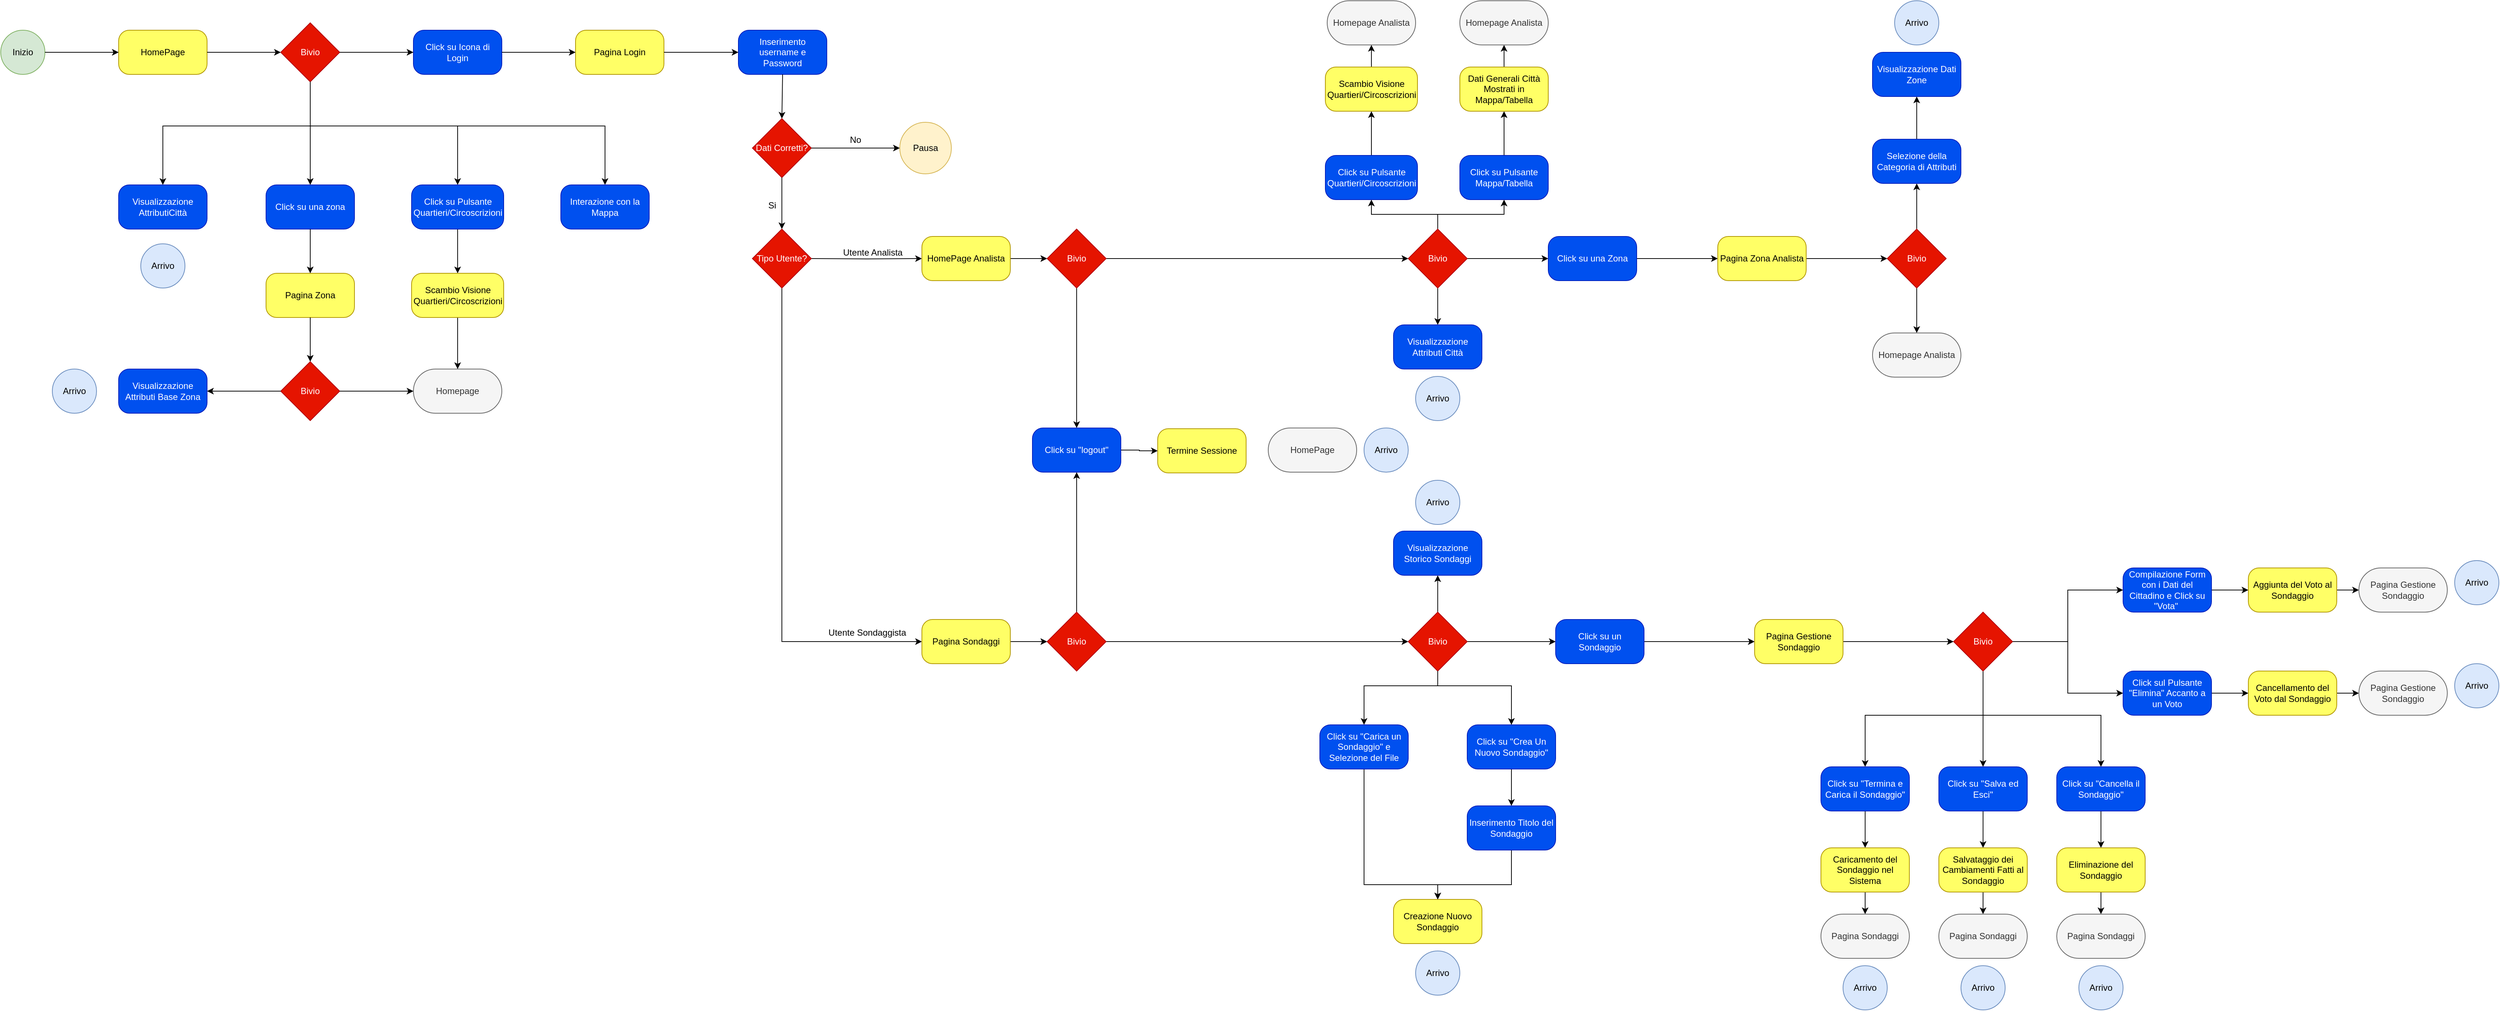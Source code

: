 <mxfile version="25.0.1">
  <diagram name="Page-1" id="8S5OmzJQTB3zToU2YbIl">
    <mxGraphModel dx="1603" dy="869" grid="1" gridSize="10" guides="1" tooltips="1" connect="1" arrows="1" fold="1" page="1" pageScale="1" pageWidth="1654" pageHeight="2336" background="#FFFFFF" math="0" shadow="0">
      <root>
        <mxCell id="0" />
        <mxCell id="1" parent="0" />
        <mxCell id="iF8y94i93I-yq3oXa8st-1" value="HomePage" style="rounded=1;whiteSpace=wrap;html=1;arcSize=24;fillColor=#FFFF66;strokeColor=#B09500;fontColor=#000000;" vertex="1" parent="1">
          <mxGeometry x="210" y="370" width="120" height="60" as="geometry" />
        </mxCell>
        <mxCell id="iF8y94i93I-yq3oXa8st-2" value="Inizio" style="ellipse;whiteSpace=wrap;html=1;aspect=fixed;fillColor=#d5e8d4;strokeColor=#82b366;" vertex="1" parent="1">
          <mxGeometry x="50" y="370" width="60" height="60" as="geometry" />
        </mxCell>
        <mxCell id="iF8y94i93I-yq3oXa8st-139" style="edgeStyle=orthogonalEdgeStyle;rounded=0;orthogonalLoop=1;jettySize=auto;html=1;" edge="1" parent="1" source="iF8y94i93I-yq3oXa8st-3" target="iF8y94i93I-yq3oXa8st-5">
          <mxGeometry relative="1" as="geometry">
            <Array as="points">
              <mxPoint x="470" y="500" />
              <mxPoint x="670" y="500" />
            </Array>
          </mxGeometry>
        </mxCell>
        <mxCell id="iF8y94i93I-yq3oXa8st-140" style="edgeStyle=orthogonalEdgeStyle;rounded=0;orthogonalLoop=1;jettySize=auto;html=1;" edge="1" parent="1" source="iF8y94i93I-yq3oXa8st-3" target="iF8y94i93I-yq3oXa8st-138">
          <mxGeometry relative="1" as="geometry">
            <Array as="points">
              <mxPoint x="470" y="500" />
              <mxPoint x="870" y="500" />
            </Array>
          </mxGeometry>
        </mxCell>
        <mxCell id="iF8y94i93I-yq3oXa8st-3" value="Bivio" style="rhombus;whiteSpace=wrap;html=1;fillColor=#e51400;strokeColor=#B20000;fontColor=#ffffff;" vertex="1" parent="1">
          <mxGeometry x="430" y="360" width="80" height="80" as="geometry" />
        </mxCell>
        <mxCell id="iF8y94i93I-yq3oXa8st-4" value="Click su Icona di Login" style="rounded=1;whiteSpace=wrap;html=1;arcSize=24;fillColor=#0050ef;strokeColor=#001DBC;fontColor=#ffffff;" vertex="1" parent="1">
          <mxGeometry x="610" y="370" width="120" height="60" as="geometry" />
        </mxCell>
        <mxCell id="iF8y94i93I-yq3oXa8st-142" style="edgeStyle=orthogonalEdgeStyle;rounded=0;orthogonalLoop=1;jettySize=auto;html=1;" edge="1" parent="1" source="iF8y94i93I-yq3oXa8st-5" target="iF8y94i93I-yq3oXa8st-141">
          <mxGeometry relative="1" as="geometry" />
        </mxCell>
        <mxCell id="iF8y94i93I-yq3oXa8st-5" value="Click su Pulsante Quartieri/Circoscrizioni" style="rounded=1;whiteSpace=wrap;html=1;arcSize=24;fillColor=#0050ef;strokeColor=#001DBC;fontColor=#ffffff;" vertex="1" parent="1">
          <mxGeometry x="607.5" y="580" width="125" height="60" as="geometry" />
        </mxCell>
        <mxCell id="iF8y94i93I-yq3oXa8st-6" value="Click su una zona" style="rounded=1;whiteSpace=wrap;html=1;arcSize=24;fillColor=#0050ef;strokeColor=#001DBC;fontColor=#ffffff;" vertex="1" parent="1">
          <mxGeometry x="410" y="580" width="120" height="60" as="geometry" />
        </mxCell>
        <mxCell id="iF8y94i93I-yq3oXa8st-7" value="Visualizzazione AttributiCittà" style="rounded=1;whiteSpace=wrap;html=1;arcSize=24;fillColor=#0050ef;strokeColor=#001DBC;fontColor=#ffffff;" vertex="1" parent="1">
          <mxGeometry x="210" y="580" width="120" height="60" as="geometry" />
        </mxCell>
        <mxCell id="iF8y94i93I-yq3oXa8st-8" value="Arrivo" style="ellipse;whiteSpace=wrap;html=1;aspect=fixed;fillColor=#dae8fc;strokeColor=#6c8ebf;" vertex="1" parent="1">
          <mxGeometry x="240" y="660" width="60" height="60" as="geometry" />
        </mxCell>
        <mxCell id="iF8y94i93I-yq3oXa8st-9" value="Pagina Zona" style="rounded=1;whiteSpace=wrap;html=1;arcSize=24;fillColor=#FFFF66;strokeColor=#B09500;fontColor=#000000;" vertex="1" parent="1">
          <mxGeometry x="410" y="700" width="120" height="60" as="geometry" />
        </mxCell>
        <mxCell id="iF8y94i93I-yq3oXa8st-10" value="Bivio" style="rhombus;whiteSpace=wrap;html=1;fillColor=#e51400;strokeColor=#B20000;fontColor=#ffffff;" vertex="1" parent="1">
          <mxGeometry x="430" y="820" width="80" height="80" as="geometry" />
        </mxCell>
        <mxCell id="iF8y94i93I-yq3oXa8st-11" value="Visualizzazione Attributi Base Zona" style="rounded=1;whiteSpace=wrap;html=1;arcSize=24;fillColor=#0050ef;strokeColor=#001DBC;fontColor=#ffffff;" vertex="1" parent="1">
          <mxGeometry x="210" y="830" width="120" height="60" as="geometry" />
        </mxCell>
        <mxCell id="iF8y94i93I-yq3oXa8st-12" value="Homepage" style="rounded=1;whiteSpace=wrap;html=1;arcSize=50;fillColor=#f5f5f5;fontColor=#333333;strokeColor=#666666;" vertex="1" parent="1">
          <mxGeometry x="610" y="830" width="120" height="60" as="geometry" />
        </mxCell>
        <mxCell id="iF8y94i93I-yq3oXa8st-13" value="Pagina Login" style="rounded=1;whiteSpace=wrap;html=1;arcSize=24;fillColor=#FFFF66;strokeColor=#B09500;fontColor=#000000;" vertex="1" parent="1">
          <mxGeometry x="830" y="370" width="120" height="60" as="geometry" />
        </mxCell>
        <mxCell id="iF8y94i93I-yq3oXa8st-14" value="Inserimento username e Password" style="rounded=1;whiteSpace=wrap;html=1;arcSize=24;fillColor=#0050ef;strokeColor=#001DBC;fontColor=#ffffff;" vertex="1" parent="1">
          <mxGeometry x="1051" y="370" width="120" height="60" as="geometry" />
        </mxCell>
        <mxCell id="iF8y94i93I-yq3oXa8st-15" value="Dati Corretti?" style="rhombus;whiteSpace=wrap;html=1;fillColor=#e51400;strokeColor=#B20000;fontColor=#ffffff;" vertex="1" parent="1">
          <mxGeometry x="1070" y="490" width="80" height="80" as="geometry" />
        </mxCell>
        <mxCell id="iF8y94i93I-yq3oXa8st-16" value="No" style="text;html=1;align=center;verticalAlign=middle;whiteSpace=wrap;rounded=0;" vertex="1" parent="1">
          <mxGeometry x="1180" y="504" width="60" height="30" as="geometry" />
        </mxCell>
        <mxCell id="iF8y94i93I-yq3oXa8st-17" value="Pausa" style="ellipse;whiteSpace=wrap;html=1;aspect=fixed;fillColor=#fff2cc;strokeColor=#d6b656;" vertex="1" parent="1">
          <mxGeometry x="1270" y="495" width="70" height="70" as="geometry" />
        </mxCell>
        <mxCell id="iF8y94i93I-yq3oXa8st-18" style="edgeStyle=orthogonalEdgeStyle;rounded=0;orthogonalLoop=1;jettySize=auto;html=1;entryX=0;entryY=0.5;entryDx=0;entryDy=0;" edge="1" parent="1" target="iF8y94i93I-yq3oXa8st-40">
          <mxGeometry relative="1" as="geometry">
            <mxPoint x="1150" y="680.0" as="sourcePoint" />
            <mxPoint x="1400" y="680.0" as="targetPoint" />
          </mxGeometry>
        </mxCell>
        <mxCell id="iF8y94i93I-yq3oXa8st-125" style="edgeStyle=orthogonalEdgeStyle;rounded=0;orthogonalLoop=1;jettySize=auto;html=1;entryX=0;entryY=0.5;entryDx=0;entryDy=0;" edge="1" parent="1" source="iF8y94i93I-yq3oXa8st-20" target="iF8y94i93I-yq3oXa8st-42">
          <mxGeometry relative="1" as="geometry">
            <Array as="points">
              <mxPoint x="1110" y="1200" />
            </Array>
          </mxGeometry>
        </mxCell>
        <mxCell id="iF8y94i93I-yq3oXa8st-20" value="Tipo Utente?" style="rhombus;whiteSpace=wrap;html=1;fillColor=#e51400;strokeColor=#B20000;fontColor=#ffffff;" vertex="1" parent="1">
          <mxGeometry x="1070" y="640" width="80" height="80" as="geometry" />
        </mxCell>
        <mxCell id="iF8y94i93I-yq3oXa8st-21" value="Si" style="text;html=1;align=center;verticalAlign=middle;whiteSpace=wrap;rounded=0;" vertex="1" parent="1">
          <mxGeometry x="1067" y="593" width="60" height="30" as="geometry" />
        </mxCell>
        <mxCell id="iF8y94i93I-yq3oXa8st-22" value="Utente Analista" style="text;html=1;align=center;verticalAlign=middle;whiteSpace=wrap;rounded=0;" vertex="1" parent="1">
          <mxGeometry x="1188" y="657" width="91" height="30" as="geometry" />
        </mxCell>
        <mxCell id="iF8y94i93I-yq3oXa8st-23" value="Utente Sondaggista" style="text;html=1;align=center;verticalAlign=middle;whiteSpace=wrap;rounded=0;" vertex="1" parent="1">
          <mxGeometry x="1160" y="1173" width="132" height="30" as="geometry" />
        </mxCell>
        <mxCell id="iF8y94i93I-yq3oXa8st-24" value="" style="endArrow=classic;html=1;rounded=0;exitX=1;exitY=0.5;exitDx=0;exitDy=0;entryX=0;entryY=0.5;entryDx=0;entryDy=0;" edge="1" parent="1" source="iF8y94i93I-yq3oXa8st-2" target="iF8y94i93I-yq3oXa8st-1">
          <mxGeometry width="50" height="50" relative="1" as="geometry">
            <mxPoint x="670" y="640" as="sourcePoint" />
            <mxPoint x="720" y="590" as="targetPoint" />
            <Array as="points" />
          </mxGeometry>
        </mxCell>
        <mxCell id="iF8y94i93I-yq3oXa8st-25" value="" style="endArrow=classic;html=1;rounded=0;exitX=1;exitY=0.5;exitDx=0;exitDy=0;entryX=0;entryY=0.5;entryDx=0;entryDy=0;" edge="1" parent="1" source="iF8y94i93I-yq3oXa8st-1" target="iF8y94i93I-yq3oXa8st-3">
          <mxGeometry width="50" height="50" relative="1" as="geometry">
            <mxPoint x="360" y="390" as="sourcePoint" />
            <mxPoint x="720" y="590" as="targetPoint" />
          </mxGeometry>
        </mxCell>
        <mxCell id="iF8y94i93I-yq3oXa8st-26" value="" style="endArrow=classic;html=1;rounded=0;exitX=0.5;exitY=1;exitDx=0;exitDy=0;entryX=0.5;entryY=0;entryDx=0;entryDy=0;" edge="1" parent="1" source="iF8y94i93I-yq3oXa8st-3" target="iF8y94i93I-yq3oXa8st-7">
          <mxGeometry width="50" height="50" relative="1" as="geometry">
            <mxPoint x="670" y="640" as="sourcePoint" />
            <mxPoint x="720" y="590" as="targetPoint" />
            <Array as="points">
              <mxPoint x="470" y="500" />
              <mxPoint x="270" y="500" />
            </Array>
          </mxGeometry>
        </mxCell>
        <mxCell id="iF8y94i93I-yq3oXa8st-27" value="" style="endArrow=classic;html=1;rounded=0;exitX=0.5;exitY=1;exitDx=0;exitDy=0;entryX=0.5;entryY=0;entryDx=0;entryDy=0;" edge="1" parent="1" source="iF8y94i93I-yq3oXa8st-3" target="iF8y94i93I-yq3oXa8st-6">
          <mxGeometry width="50" height="50" relative="1" as="geometry">
            <mxPoint x="670" y="640" as="sourcePoint" />
            <mxPoint x="720" y="590" as="targetPoint" />
          </mxGeometry>
        </mxCell>
        <mxCell id="iF8y94i93I-yq3oXa8st-29" value="" style="endArrow=classic;html=1;rounded=0;exitX=0.5;exitY=1;exitDx=0;exitDy=0;" edge="1" parent="1" source="iF8y94i93I-yq3oXa8st-6" target="iF8y94i93I-yq3oXa8st-9">
          <mxGeometry width="50" height="50" relative="1" as="geometry">
            <mxPoint x="670" y="800" as="sourcePoint" />
            <mxPoint x="720" y="750" as="targetPoint" />
          </mxGeometry>
        </mxCell>
        <mxCell id="iF8y94i93I-yq3oXa8st-30" value="" style="endArrow=classic;html=1;rounded=0;exitX=0.5;exitY=1;exitDx=0;exitDy=0;entryX=0.5;entryY=0;entryDx=0;entryDy=0;" edge="1" parent="1" source="iF8y94i93I-yq3oXa8st-9" target="iF8y94i93I-yq3oXa8st-10">
          <mxGeometry width="50" height="50" relative="1" as="geometry">
            <mxPoint x="670" y="800" as="sourcePoint" />
            <mxPoint x="720" y="750" as="targetPoint" />
          </mxGeometry>
        </mxCell>
        <mxCell id="iF8y94i93I-yq3oXa8st-31" value="" style="endArrow=classic;html=1;rounded=0;exitX=1;exitY=0.5;exitDx=0;exitDy=0;entryX=0;entryY=0.5;entryDx=0;entryDy=0;" edge="1" parent="1" source="iF8y94i93I-yq3oXa8st-10" target="iF8y94i93I-yq3oXa8st-12">
          <mxGeometry width="50" height="50" relative="1" as="geometry">
            <mxPoint x="670" y="800" as="sourcePoint" />
            <mxPoint x="720" y="750" as="targetPoint" />
          </mxGeometry>
        </mxCell>
        <mxCell id="iF8y94i93I-yq3oXa8st-32" value="" style="endArrow=classic;html=1;rounded=0;exitX=0;exitY=0.5;exitDx=0;exitDy=0;" edge="1" parent="1" source="iF8y94i93I-yq3oXa8st-10" target="iF8y94i93I-yq3oXa8st-11">
          <mxGeometry width="50" height="50" relative="1" as="geometry">
            <mxPoint x="670" y="800" as="sourcePoint" />
            <mxPoint x="720" y="750" as="targetPoint" />
          </mxGeometry>
        </mxCell>
        <mxCell id="iF8y94i93I-yq3oXa8st-33" value="" style="endArrow=classic;html=1;rounded=0;exitX=1;exitY=0.5;exitDx=0;exitDy=0;entryX=0;entryY=0.5;entryDx=0;entryDy=0;" edge="1" parent="1" source="iF8y94i93I-yq3oXa8st-3" target="iF8y94i93I-yq3oXa8st-4">
          <mxGeometry width="50" height="50" relative="1" as="geometry">
            <mxPoint x="940" y="680" as="sourcePoint" />
            <mxPoint x="990" y="630" as="targetPoint" />
          </mxGeometry>
        </mxCell>
        <mxCell id="iF8y94i93I-yq3oXa8st-34" value="" style="endArrow=classic;html=1;rounded=0;exitX=1;exitY=0.5;exitDx=0;exitDy=0;entryX=0;entryY=0.5;entryDx=0;entryDy=0;" edge="1" parent="1" source="iF8y94i93I-yq3oXa8st-4" target="iF8y94i93I-yq3oXa8st-13">
          <mxGeometry width="50" height="50" relative="1" as="geometry">
            <mxPoint x="940" y="680" as="sourcePoint" />
            <mxPoint x="990" y="630" as="targetPoint" />
          </mxGeometry>
        </mxCell>
        <mxCell id="iF8y94i93I-yq3oXa8st-35" value="" style="endArrow=classic;html=1;rounded=0;exitX=1;exitY=0.5;exitDx=0;exitDy=0;entryX=0;entryY=0.5;entryDx=0;entryDy=0;" edge="1" parent="1" source="iF8y94i93I-yq3oXa8st-13" target="iF8y94i93I-yq3oXa8st-14">
          <mxGeometry width="50" height="50" relative="1" as="geometry">
            <mxPoint x="940" y="680" as="sourcePoint" />
            <mxPoint x="990" y="630" as="targetPoint" />
          </mxGeometry>
        </mxCell>
        <mxCell id="iF8y94i93I-yq3oXa8st-36" value="" style="endArrow=classic;html=1;rounded=0;exitX=0.5;exitY=1;exitDx=0;exitDy=0;entryX=0.5;entryY=0;entryDx=0;entryDy=0;" edge="1" parent="1" source="iF8y94i93I-yq3oXa8st-14" target="iF8y94i93I-yq3oXa8st-15">
          <mxGeometry width="50" height="50" relative="1" as="geometry">
            <mxPoint x="940" y="680" as="sourcePoint" />
            <mxPoint x="990" y="630" as="targetPoint" />
          </mxGeometry>
        </mxCell>
        <mxCell id="iF8y94i93I-yq3oXa8st-37" value="" style="endArrow=classic;html=1;rounded=0;exitX=1;exitY=0.5;exitDx=0;exitDy=0;entryX=0;entryY=0.5;entryDx=0;entryDy=0;" edge="1" parent="1" source="iF8y94i93I-yq3oXa8st-15" target="iF8y94i93I-yq3oXa8st-17">
          <mxGeometry width="50" height="50" relative="1" as="geometry">
            <mxPoint x="940" y="680" as="sourcePoint" />
            <mxPoint x="990" y="630" as="targetPoint" />
          </mxGeometry>
        </mxCell>
        <mxCell id="iF8y94i93I-yq3oXa8st-38" value="" style="endArrow=classic;html=1;rounded=0;exitX=0.5;exitY=1;exitDx=0;exitDy=0;entryX=0.5;entryY=0;entryDx=0;entryDy=0;" edge="1" parent="1" source="iF8y94i93I-yq3oXa8st-15" target="iF8y94i93I-yq3oXa8st-20">
          <mxGeometry width="50" height="50" relative="1" as="geometry">
            <mxPoint x="940" y="680" as="sourcePoint" />
            <mxPoint x="990" y="630" as="targetPoint" />
          </mxGeometry>
        </mxCell>
        <mxCell id="iF8y94i93I-yq3oXa8st-123" style="edgeStyle=orthogonalEdgeStyle;rounded=0;orthogonalLoop=1;jettySize=auto;html=1;entryX=0;entryY=0.5;entryDx=0;entryDy=0;" edge="1" parent="1" source="iF8y94i93I-yq3oXa8st-40" target="iF8y94i93I-yq3oXa8st-122">
          <mxGeometry relative="1" as="geometry" />
        </mxCell>
        <mxCell id="iF8y94i93I-yq3oXa8st-40" value="HomePage Analista" style="rounded=1;whiteSpace=wrap;html=1;arcSize=24;fillColor=#FFFF66;strokeColor=#B09500;fontColor=#000000;" vertex="1" parent="1">
          <mxGeometry x="1300" y="650" width="120" height="60" as="geometry" />
        </mxCell>
        <mxCell id="iF8y94i93I-yq3oXa8st-124" style="edgeStyle=orthogonalEdgeStyle;rounded=0;orthogonalLoop=1;jettySize=auto;html=1;entryX=0;entryY=0.5;entryDx=0;entryDy=0;" edge="1" parent="1" source="iF8y94i93I-yq3oXa8st-42" target="iF8y94i93I-yq3oXa8st-121">
          <mxGeometry relative="1" as="geometry" />
        </mxCell>
        <mxCell id="iF8y94i93I-yq3oXa8st-42" value="Pagina Sondaggi" style="rounded=1;whiteSpace=wrap;html=1;arcSize=24;fillColor=#FFFF66;strokeColor=#B09500;fontColor=#000000;" vertex="1" parent="1">
          <mxGeometry x="1300" y="1170" width="120" height="60" as="geometry" />
        </mxCell>
        <mxCell id="iF8y94i93I-yq3oXa8st-43" style="edgeStyle=orthogonalEdgeStyle;rounded=0;orthogonalLoop=1;jettySize=auto;html=1;entryX=0.5;entryY=1;entryDx=0;entryDy=0;" edge="1" parent="1" source="iF8y94i93I-yq3oXa8st-45" target="iF8y94i93I-yq3oXa8st-46">
          <mxGeometry relative="1" as="geometry" />
        </mxCell>
        <mxCell id="iF8y94i93I-yq3oXa8st-44" style="edgeStyle=orthogonalEdgeStyle;rounded=0;orthogonalLoop=1;jettySize=auto;html=1;" edge="1" parent="1" source="iF8y94i93I-yq3oXa8st-45" target="iF8y94i93I-yq3oXa8st-58">
          <mxGeometry relative="1" as="geometry" />
        </mxCell>
        <mxCell id="iF8y94i93I-yq3oXa8st-45" value="Bivio" style="rhombus;whiteSpace=wrap;html=1;fillColor=#e51400;strokeColor=#B20000;fontColor=#ffffff;" vertex="1" parent="1">
          <mxGeometry x="1960" y="1160" width="80" height="80" as="geometry" />
        </mxCell>
        <mxCell id="iF8y94i93I-yq3oXa8st-46" value="Visualizzazione Storico Sondaggi" style="rounded=1;whiteSpace=wrap;html=1;arcSize=24;fillColor=#0050ef;strokeColor=#001DBC;fontColor=#ffffff;" vertex="1" parent="1">
          <mxGeometry x="1940" y="1050" width="120" height="60" as="geometry" />
        </mxCell>
        <mxCell id="iF8y94i93I-yq3oXa8st-47" value="Arrivo" style="ellipse;whiteSpace=wrap;html=1;aspect=fixed;fillColor=#dae8fc;strokeColor=#6c8ebf;" vertex="1" parent="1">
          <mxGeometry x="1970" y="981" width="60" height="60" as="geometry" />
        </mxCell>
        <mxCell id="iF8y94i93I-yq3oXa8st-48" value="Arrivo" style="ellipse;whiteSpace=wrap;html=1;aspect=fixed;fillColor=#dae8fc;strokeColor=#6c8ebf;" vertex="1" parent="1">
          <mxGeometry x="120" y="830" width="60" height="60" as="geometry" />
        </mxCell>
        <mxCell id="iF8y94i93I-yq3oXa8st-49" style="edgeStyle=orthogonalEdgeStyle;rounded=0;orthogonalLoop=1;jettySize=auto;html=1;" edge="1" parent="1" source="iF8y94i93I-yq3oXa8st-52" target="iF8y94i93I-yq3oXa8st-53">
          <mxGeometry relative="1" as="geometry" />
        </mxCell>
        <mxCell id="iF8y94i93I-yq3oXa8st-50" style="edgeStyle=orthogonalEdgeStyle;rounded=0;orthogonalLoop=1;jettySize=auto;html=1;entryX=0.5;entryY=1;entryDx=0;entryDy=0;" edge="1" parent="1" source="iF8y94i93I-yq3oXa8st-52" target="iF8y94i93I-yq3oXa8st-56">
          <mxGeometry relative="1" as="geometry" />
        </mxCell>
        <mxCell id="iF8y94i93I-yq3oXa8st-51" style="edgeStyle=orthogonalEdgeStyle;rounded=0;orthogonalLoop=1;jettySize=auto;html=1;entryX=0;entryY=0.5;entryDx=0;entryDy=0;" edge="1" parent="1" source="iF8y94i93I-yq3oXa8st-52" target="iF8y94i93I-yq3oXa8st-71">
          <mxGeometry relative="1" as="geometry" />
        </mxCell>
        <mxCell id="iF8y94i93I-yq3oXa8st-147" style="edgeStyle=orthogonalEdgeStyle;rounded=0;orthogonalLoop=1;jettySize=auto;html=1;entryX=0.5;entryY=1;entryDx=0;entryDy=0;" edge="1" parent="1" source="iF8y94i93I-yq3oXa8st-52" target="iF8y94i93I-yq3oXa8st-144">
          <mxGeometry relative="1" as="geometry" />
        </mxCell>
        <mxCell id="iF8y94i93I-yq3oXa8st-52" value="Bivio" style="rhombus;whiteSpace=wrap;html=1;fillColor=#e51400;strokeColor=#B20000;fontColor=#ffffff;" vertex="1" parent="1">
          <mxGeometry x="1960" y="640" width="80" height="80" as="geometry" />
        </mxCell>
        <mxCell id="iF8y94i93I-yq3oXa8st-53" value="Visualizzazione Attributi Città" style="rounded=1;whiteSpace=wrap;html=1;arcSize=24;fillColor=#0050ef;strokeColor=#001DBC;fontColor=#ffffff;" vertex="1" parent="1">
          <mxGeometry x="1940" y="770" width="120" height="60" as="geometry" />
        </mxCell>
        <mxCell id="iF8y94i93I-yq3oXa8st-54" value="Arrivo" style="ellipse;whiteSpace=wrap;html=1;aspect=fixed;fillColor=#dae8fc;strokeColor=#6c8ebf;" vertex="1" parent="1">
          <mxGeometry x="1970" y="840" width="60" height="60" as="geometry" />
        </mxCell>
        <mxCell id="iF8y94i93I-yq3oXa8st-55" style="edgeStyle=orthogonalEdgeStyle;rounded=0;orthogonalLoop=1;jettySize=auto;html=1;" edge="1" parent="1" source="iF8y94i93I-yq3oXa8st-56" target="iF8y94i93I-yq3oXa8st-67">
          <mxGeometry relative="1" as="geometry" />
        </mxCell>
        <mxCell id="iF8y94i93I-yq3oXa8st-56" value="Click su Pulsante Mappa/Tabella" style="rounded=1;whiteSpace=wrap;html=1;arcSize=24;fillColor=#0050ef;strokeColor=#001DBC;fontColor=#ffffff;" vertex="1" parent="1">
          <mxGeometry x="2030" y="540" width="120" height="60" as="geometry" />
        </mxCell>
        <mxCell id="iF8y94i93I-yq3oXa8st-57" style="edgeStyle=orthogonalEdgeStyle;rounded=0;orthogonalLoop=1;jettySize=auto;html=1;" edge="1" parent="1" source="iF8y94i93I-yq3oXa8st-58" target="iF8y94i93I-yq3oXa8st-69">
          <mxGeometry relative="1" as="geometry" />
        </mxCell>
        <mxCell id="iF8y94i93I-yq3oXa8st-58" value="Click su un Sondaggio" style="rounded=1;whiteSpace=wrap;html=1;arcSize=24;fillColor=#0050ef;strokeColor=#001DBC;fontColor=#ffffff;" vertex="1" parent="1">
          <mxGeometry x="2160" y="1170" width="120" height="60" as="geometry" />
        </mxCell>
        <mxCell id="iF8y94i93I-yq3oXa8st-155" style="edgeStyle=orthogonalEdgeStyle;rounded=0;orthogonalLoop=1;jettySize=auto;html=1;" edge="1" parent="1" source="iF8y94i93I-yq3oXa8st-59" target="iF8y94i93I-yq3oXa8st-154">
          <mxGeometry relative="1" as="geometry" />
        </mxCell>
        <mxCell id="iF8y94i93I-yq3oXa8st-59" value="Click su &quot;Crea Un Nuovo Sondaggio&quot;" style="rounded=1;whiteSpace=wrap;html=1;arcSize=24;fillColor=#0050ef;strokeColor=#001DBC;fontColor=#ffffff;" vertex="1" parent="1">
          <mxGeometry x="2040" y="1313" width="120" height="60" as="geometry" />
        </mxCell>
        <mxCell id="iF8y94i93I-yq3oXa8st-157" style="edgeStyle=orthogonalEdgeStyle;rounded=0;orthogonalLoop=1;jettySize=auto;html=1;entryX=0.5;entryY=0;entryDx=0;entryDy=0;" edge="1" parent="1" source="iF8y94i93I-yq3oXa8st-60" target="iF8y94i93I-yq3oXa8st-61">
          <mxGeometry relative="1" as="geometry">
            <Array as="points">
              <mxPoint x="1900" y="1530" />
              <mxPoint x="2000" y="1530" />
            </Array>
          </mxGeometry>
        </mxCell>
        <mxCell id="iF8y94i93I-yq3oXa8st-60" value="Click su &quot;Carica un Sondaggio&quot; e Selezione del File" style="rounded=1;whiteSpace=wrap;html=1;arcSize=24;fillColor=#0050ef;strokeColor=#001DBC;fontColor=#ffffff;" vertex="1" parent="1">
          <mxGeometry x="1840" y="1313" width="120" height="60" as="geometry" />
        </mxCell>
        <mxCell id="iF8y94i93I-yq3oXa8st-61" value="Creazione Nuovo Sondaggio" style="rounded=1;whiteSpace=wrap;html=1;arcSize=24;fillColor=#FFFF66;strokeColor=#B09500;fontColor=#000000;" vertex="1" parent="1">
          <mxGeometry x="1940" y="1550" width="120" height="60" as="geometry" />
        </mxCell>
        <mxCell id="iF8y94i93I-yq3oXa8st-62" value="Arrivo" style="ellipse;whiteSpace=wrap;html=1;aspect=fixed;fillColor=#dae8fc;strokeColor=#6c8ebf;" vertex="1" parent="1">
          <mxGeometry x="1970" y="1620" width="60" height="60" as="geometry" />
        </mxCell>
        <mxCell id="iF8y94i93I-yq3oXa8st-65" value="" style="endArrow=classic;html=1;rounded=0;exitX=0.5;exitY=1;exitDx=0;exitDy=0;entryX=0.5;entryY=0;entryDx=0;entryDy=0;" edge="1" parent="1" source="iF8y94i93I-yq3oXa8st-45" target="iF8y94i93I-yq3oXa8st-60">
          <mxGeometry width="50" height="50" relative="1" as="geometry">
            <mxPoint x="2090" y="1340" as="sourcePoint" />
            <mxPoint x="2140" y="1290" as="targetPoint" />
            <Array as="points">
              <mxPoint x="2000" y="1260" />
              <mxPoint x="1900" y="1260" />
            </Array>
          </mxGeometry>
        </mxCell>
        <mxCell id="iF8y94i93I-yq3oXa8st-66" value="" style="endArrow=classic;html=1;rounded=0;exitX=0.5;exitY=1;exitDx=0;exitDy=0;entryX=0.5;entryY=0;entryDx=0;entryDy=0;" edge="1" parent="1" source="iF8y94i93I-yq3oXa8st-45" target="iF8y94i93I-yq3oXa8st-59">
          <mxGeometry width="50" height="50" relative="1" as="geometry">
            <mxPoint x="2090" y="1340" as="sourcePoint" />
            <mxPoint x="2140" y="1290" as="targetPoint" />
            <Array as="points">
              <mxPoint x="2000" y="1260" />
              <mxPoint x="2100" y="1260" />
            </Array>
          </mxGeometry>
        </mxCell>
        <mxCell id="iF8y94i93I-yq3oXa8st-153" style="edgeStyle=orthogonalEdgeStyle;rounded=0;orthogonalLoop=1;jettySize=auto;html=1;entryX=0.5;entryY=1;entryDx=0;entryDy=0;" edge="1" parent="1" source="iF8y94i93I-yq3oXa8st-67" target="iF8y94i93I-yq3oXa8st-151">
          <mxGeometry relative="1" as="geometry" />
        </mxCell>
        <mxCell id="iF8y94i93I-yq3oXa8st-67" value="Dati Generali Città Mostrati in Mappa/Tabella" style="rounded=1;whiteSpace=wrap;html=1;arcSize=24;fillColor=#FFFF66;strokeColor=#B09500;fontColor=#000000;" vertex="1" parent="1">
          <mxGeometry x="2030" y="420" width="120" height="60" as="geometry" />
        </mxCell>
        <mxCell id="iF8y94i93I-yq3oXa8st-68" style="edgeStyle=orthogonalEdgeStyle;rounded=0;orthogonalLoop=1;jettySize=auto;html=1;entryX=0;entryY=0.5;entryDx=0;entryDy=0;" edge="1" parent="1" source="iF8y94i93I-yq3oXa8st-69" target="iF8y94i93I-yq3oXa8st-88">
          <mxGeometry relative="1" as="geometry" />
        </mxCell>
        <mxCell id="iF8y94i93I-yq3oXa8st-69" value="Pagina Gestione Sondaggio" style="rounded=1;whiteSpace=wrap;html=1;arcSize=24;fillColor=#FFFF66;strokeColor=#B09500;fontColor=#000000;" vertex="1" parent="1">
          <mxGeometry x="2430" y="1170" width="120" height="60" as="geometry" />
        </mxCell>
        <mxCell id="iF8y94i93I-yq3oXa8st-70" style="edgeStyle=orthogonalEdgeStyle;rounded=0;orthogonalLoop=1;jettySize=auto;html=1;" edge="1" parent="1" source="iF8y94i93I-yq3oXa8st-71" target="iF8y94i93I-yq3oXa8st-73">
          <mxGeometry relative="1" as="geometry" />
        </mxCell>
        <mxCell id="iF8y94i93I-yq3oXa8st-71" value="Click su una Zona" style="rounded=1;whiteSpace=wrap;html=1;arcSize=24;fillColor=#0050ef;strokeColor=#001DBC;fontColor=#ffffff;" vertex="1" parent="1">
          <mxGeometry x="2150" y="650" width="120" height="60" as="geometry" />
        </mxCell>
        <mxCell id="iF8y94i93I-yq3oXa8st-72" style="edgeStyle=orthogonalEdgeStyle;rounded=0;orthogonalLoop=1;jettySize=auto;html=1;" edge="1" parent="1" source="iF8y94i93I-yq3oXa8st-73" target="iF8y94i93I-yq3oXa8st-76">
          <mxGeometry relative="1" as="geometry" />
        </mxCell>
        <mxCell id="iF8y94i93I-yq3oXa8st-73" value="Pagina Zona Analista" style="rounded=1;whiteSpace=wrap;html=1;arcSize=24;fillColor=#FFFF66;strokeColor=#B09500;fontColor=#000000;" vertex="1" parent="1">
          <mxGeometry x="2380" y="650" width="120" height="60" as="geometry" />
        </mxCell>
        <mxCell id="iF8y94i93I-yq3oXa8st-74" style="edgeStyle=orthogonalEdgeStyle;rounded=0;orthogonalLoop=1;jettySize=auto;html=1;entryX=0.5;entryY=0;entryDx=0;entryDy=0;" edge="1" parent="1" source="iF8y94i93I-yq3oXa8st-76" target="iF8y94i93I-yq3oXa8st-77">
          <mxGeometry relative="1" as="geometry" />
        </mxCell>
        <mxCell id="iF8y94i93I-yq3oXa8st-75" style="edgeStyle=orthogonalEdgeStyle;rounded=0;orthogonalLoop=1;jettySize=auto;html=1;entryX=0.5;entryY=1;entryDx=0;entryDy=0;" edge="1" parent="1" source="iF8y94i93I-yq3oXa8st-76" target="iF8y94i93I-yq3oXa8st-79">
          <mxGeometry relative="1" as="geometry" />
        </mxCell>
        <mxCell id="iF8y94i93I-yq3oXa8st-76" value="Bivio" style="rhombus;whiteSpace=wrap;html=1;fillColor=#e51400;strokeColor=#B20000;fontColor=#ffffff;" vertex="1" parent="1">
          <mxGeometry x="2610" y="640" width="80" height="80" as="geometry" />
        </mxCell>
        <mxCell id="iF8y94i93I-yq3oXa8st-77" value="Homepage Analista" style="rounded=1;whiteSpace=wrap;html=1;arcSize=50;fillColor=#f5f5f5;fontColor=#333333;strokeColor=#666666;" vertex="1" parent="1">
          <mxGeometry x="2590" y="781" width="120" height="60" as="geometry" />
        </mxCell>
        <mxCell id="iF8y94i93I-yq3oXa8st-78" style="edgeStyle=orthogonalEdgeStyle;rounded=0;orthogonalLoop=1;jettySize=auto;html=1;entryX=0.5;entryY=1;entryDx=0;entryDy=0;" edge="1" parent="1" source="iF8y94i93I-yq3oXa8st-79" target="iF8y94i93I-yq3oXa8st-80">
          <mxGeometry relative="1" as="geometry" />
        </mxCell>
        <mxCell id="iF8y94i93I-yq3oXa8st-79" value="Selezione della Categoria di Attributi" style="rounded=1;whiteSpace=wrap;html=1;arcSize=24;fillColor=#0050ef;strokeColor=#001DBC;fontColor=#ffffff;" vertex="1" parent="1">
          <mxGeometry x="2590" y="518" width="120" height="60" as="geometry" />
        </mxCell>
        <mxCell id="iF8y94i93I-yq3oXa8st-80" value="Visualizzazione Dati Zone" style="rounded=1;whiteSpace=wrap;html=1;arcSize=24;fillColor=#0050ef;strokeColor=#001DBC;fontColor=#ffffff;" vertex="1" parent="1">
          <mxGeometry x="2590" y="400" width="120" height="60" as="geometry" />
        </mxCell>
        <mxCell id="iF8y94i93I-yq3oXa8st-82" value="Arrivo" style="ellipse;whiteSpace=wrap;html=1;aspect=fixed;fillColor=#dae8fc;strokeColor=#6c8ebf;" vertex="1" parent="1">
          <mxGeometry x="2620" y="330" width="60" height="60" as="geometry" />
        </mxCell>
        <mxCell id="iF8y94i93I-yq3oXa8st-83" style="edgeStyle=orthogonalEdgeStyle;rounded=0;orthogonalLoop=1;jettySize=auto;html=1;entryX=0;entryY=0.5;entryDx=0;entryDy=0;" edge="1" parent="1" source="iF8y94i93I-yq3oXa8st-88" target="iF8y94i93I-yq3oXa8st-90">
          <mxGeometry relative="1" as="geometry" />
        </mxCell>
        <mxCell id="iF8y94i93I-yq3oXa8st-84" style="edgeStyle=orthogonalEdgeStyle;rounded=0;orthogonalLoop=1;jettySize=auto;html=1;entryX=0;entryY=0.5;entryDx=0;entryDy=0;" edge="1" parent="1" source="iF8y94i93I-yq3oXa8st-88" target="iF8y94i93I-yq3oXa8st-92">
          <mxGeometry relative="1" as="geometry" />
        </mxCell>
        <mxCell id="iF8y94i93I-yq3oXa8st-85" style="edgeStyle=orthogonalEdgeStyle;rounded=0;orthogonalLoop=1;jettySize=auto;html=1;" edge="1" parent="1" source="iF8y94i93I-yq3oXa8st-88" target="iF8y94i93I-yq3oXa8st-108">
          <mxGeometry relative="1" as="geometry">
            <Array as="points">
              <mxPoint x="2740" y="1300" />
              <mxPoint x="2900" y="1300" />
            </Array>
          </mxGeometry>
        </mxCell>
        <mxCell id="iF8y94i93I-yq3oXa8st-86" style="edgeStyle=orthogonalEdgeStyle;rounded=0;orthogonalLoop=1;jettySize=auto;html=1;entryX=0.5;entryY=0;entryDx=0;entryDy=0;" edge="1" parent="1" source="iF8y94i93I-yq3oXa8st-88" target="iF8y94i93I-yq3oXa8st-114">
          <mxGeometry relative="1" as="geometry" />
        </mxCell>
        <mxCell id="iF8y94i93I-yq3oXa8st-87" style="edgeStyle=orthogonalEdgeStyle;rounded=0;orthogonalLoop=1;jettySize=auto;html=1;" edge="1" parent="1" source="iF8y94i93I-yq3oXa8st-88" target="iF8y94i93I-yq3oXa8st-102">
          <mxGeometry relative="1" as="geometry">
            <Array as="points">
              <mxPoint x="2740" y="1300" />
              <mxPoint x="2580" y="1300" />
            </Array>
          </mxGeometry>
        </mxCell>
        <mxCell id="iF8y94i93I-yq3oXa8st-88" value="Bivio" style="rhombus;whiteSpace=wrap;html=1;fillColor=#e51400;strokeColor=#B20000;fontColor=#ffffff;" vertex="1" parent="1">
          <mxGeometry x="2700" y="1160" width="80" height="80" as="geometry" />
        </mxCell>
        <mxCell id="iF8y94i93I-yq3oXa8st-89" style="edgeStyle=orthogonalEdgeStyle;rounded=0;orthogonalLoop=1;jettySize=auto;html=1;" edge="1" parent="1" source="iF8y94i93I-yq3oXa8st-90" target="iF8y94i93I-yq3oXa8st-94">
          <mxGeometry relative="1" as="geometry" />
        </mxCell>
        <mxCell id="iF8y94i93I-yq3oXa8st-90" value="Compilazione Form con i Dati del Cittadino e Click su &quot;Vota&quot;&amp;nbsp;" style="rounded=1;whiteSpace=wrap;html=1;arcSize=24;fillColor=#0050ef;strokeColor=#001DBC;fontColor=#ffffff;" vertex="1" parent="1">
          <mxGeometry x="2930" y="1100" width="120" height="60" as="geometry" />
        </mxCell>
        <mxCell id="iF8y94i93I-yq3oXa8st-91" style="edgeStyle=orthogonalEdgeStyle;rounded=0;orthogonalLoop=1;jettySize=auto;html=1;entryX=0;entryY=0.5;entryDx=0;entryDy=0;" edge="1" parent="1" source="iF8y94i93I-yq3oXa8st-92" target="iF8y94i93I-yq3oXa8st-98">
          <mxGeometry relative="1" as="geometry" />
        </mxCell>
        <mxCell id="iF8y94i93I-yq3oXa8st-92" value="Click sul Pulsante &quot;Elimina&quot; Accanto a un Voto" style="rounded=1;whiteSpace=wrap;html=1;arcSize=24;fillColor=#0050ef;strokeColor=#001DBC;fontColor=#ffffff;" vertex="1" parent="1">
          <mxGeometry x="2930" y="1240" width="120" height="60" as="geometry" />
        </mxCell>
        <mxCell id="iF8y94i93I-yq3oXa8st-93" style="edgeStyle=orthogonalEdgeStyle;rounded=0;orthogonalLoop=1;jettySize=auto;html=1;entryX=0;entryY=0.5;entryDx=0;entryDy=0;" edge="1" parent="1" source="iF8y94i93I-yq3oXa8st-94" target="iF8y94i93I-yq3oXa8st-95">
          <mxGeometry relative="1" as="geometry" />
        </mxCell>
        <mxCell id="iF8y94i93I-yq3oXa8st-94" value="Aggiunta del Voto al Sondaggio" style="rounded=1;whiteSpace=wrap;html=1;arcSize=24;fillColor=#FFFF66;strokeColor=#B09500;fontColor=#000000;" vertex="1" parent="1">
          <mxGeometry x="3100" y="1100" width="120" height="60" as="geometry" />
        </mxCell>
        <mxCell id="iF8y94i93I-yq3oXa8st-95" value="Pagina Gestione Sonda&lt;span style=&quot;color: rgba(0, 0, 0, 0); font-family: monospace; font-size: 0px; text-align: start; text-wrap-mode: nowrap;&quot;&gt;%3CmxGraphModel%3E%3Croot%3E%3CmxCell%20id%3D%220%22%2F%3E%3CmxCell%20id%3D%221%22%20parent%3D%220%22%2F%3E%3CmxCell%20id%3D%222%22%20value%3D%22Pagina%20Gestione%20Sondaggio%22%20style%3D%22rounded%3D1%3BwhiteSpace%3Dwrap%3Bhtml%3D1%3BarcSize%3D24%3BfillColor%3D%23FFFF66%3BstrokeColor%3D%23B09500%3BfontColor%3D%23000000%3B%22%20vertex%3D%221%22%20parent%3D%221%22%3E%3CmxGeometry%20x%3D%221770%22%20y%3D%22970%22%20width%3D%22120%22%20height%3D%2260%22%20as%3D%22geometry%22%2F%3E%3C%2FmxCell%3E%3C%2Froot%3E%3C%2FmxGraphModel%3E&lt;/span&gt;ggio" style="rounded=1;whiteSpace=wrap;html=1;arcSize=50;fillColor=#f5f5f5;fontColor=#333333;strokeColor=#666666;" vertex="1" parent="1">
          <mxGeometry x="3250" y="1100" width="120" height="60" as="geometry" />
        </mxCell>
        <mxCell id="iF8y94i93I-yq3oXa8st-96" value="Arrivo" style="ellipse;whiteSpace=wrap;html=1;aspect=fixed;fillColor=#dae8fc;strokeColor=#6c8ebf;" vertex="1" parent="1">
          <mxGeometry x="3380" y="1090" width="60" height="60" as="geometry" />
        </mxCell>
        <mxCell id="iF8y94i93I-yq3oXa8st-97" style="edgeStyle=orthogonalEdgeStyle;rounded=0;orthogonalLoop=1;jettySize=auto;html=1;entryX=0;entryY=0.5;entryDx=0;entryDy=0;" edge="1" parent="1" source="iF8y94i93I-yq3oXa8st-98" target="iF8y94i93I-yq3oXa8st-99">
          <mxGeometry relative="1" as="geometry" />
        </mxCell>
        <mxCell id="iF8y94i93I-yq3oXa8st-98" value="Cancellamento del Voto dal Sondaggio" style="rounded=1;whiteSpace=wrap;html=1;arcSize=24;fillColor=#FFFF66;strokeColor=#B09500;fontColor=#000000;" vertex="1" parent="1">
          <mxGeometry x="3100" y="1240" width="120" height="60" as="geometry" />
        </mxCell>
        <mxCell id="iF8y94i93I-yq3oXa8st-99" value="Pagina Gestione Sondaggio" style="rounded=1;whiteSpace=wrap;html=1;arcSize=50;fillColor=#f5f5f5;fontColor=#333333;strokeColor=#666666;" vertex="1" parent="1">
          <mxGeometry x="3250" y="1240" width="120" height="60" as="geometry" />
        </mxCell>
        <mxCell id="iF8y94i93I-yq3oXa8st-100" value="Arrivo" style="ellipse;whiteSpace=wrap;html=1;aspect=fixed;fillColor=#dae8fc;strokeColor=#6c8ebf;" vertex="1" parent="1">
          <mxGeometry x="3380" y="1230" width="60" height="60" as="geometry" />
        </mxCell>
        <mxCell id="iF8y94i93I-yq3oXa8st-101" style="edgeStyle=orthogonalEdgeStyle;rounded=0;orthogonalLoop=1;jettySize=auto;html=1;" edge="1" parent="1" source="iF8y94i93I-yq3oXa8st-102" target="iF8y94i93I-yq3oXa8st-104">
          <mxGeometry relative="1" as="geometry" />
        </mxCell>
        <mxCell id="iF8y94i93I-yq3oXa8st-102" value="Click su &quot;Termina e Carica il Sondaggio&quot;" style="rounded=1;whiteSpace=wrap;html=1;arcSize=24;fillColor=#0050ef;strokeColor=#001DBC;fontColor=#ffffff;" vertex="1" parent="1">
          <mxGeometry x="2520" y="1370" width="120" height="60" as="geometry" />
        </mxCell>
        <mxCell id="iF8y94i93I-yq3oXa8st-103" style="edgeStyle=orthogonalEdgeStyle;rounded=0;orthogonalLoop=1;jettySize=auto;html=1;" edge="1" parent="1" source="iF8y94i93I-yq3oXa8st-104" target="iF8y94i93I-yq3oXa8st-105">
          <mxGeometry relative="1" as="geometry" />
        </mxCell>
        <mxCell id="iF8y94i93I-yq3oXa8st-104" value="Caricamento del Sondaggio nel Sistema" style="rounded=1;whiteSpace=wrap;html=1;arcSize=24;fillColor=#FFFF66;strokeColor=#B09500;fontColor=#000000;" vertex="1" parent="1">
          <mxGeometry x="2520" y="1480" width="120" height="60" as="geometry" />
        </mxCell>
        <mxCell id="iF8y94i93I-yq3oXa8st-105" value="Pagina Sondaggi" style="rounded=1;whiteSpace=wrap;html=1;arcSize=50;fillColor=#f5f5f5;fontColor=#333333;strokeColor=#666666;" vertex="1" parent="1">
          <mxGeometry x="2520" y="1570" width="120" height="60" as="geometry" />
        </mxCell>
        <mxCell id="iF8y94i93I-yq3oXa8st-106" value="Arrivo" style="ellipse;whiteSpace=wrap;html=1;aspect=fixed;fillColor=#dae8fc;strokeColor=#6c8ebf;" vertex="1" parent="1">
          <mxGeometry x="2550" y="1640" width="60" height="60" as="geometry" />
        </mxCell>
        <mxCell id="iF8y94i93I-yq3oXa8st-107" style="edgeStyle=orthogonalEdgeStyle;rounded=0;orthogonalLoop=1;jettySize=auto;html=1;" edge="1" parent="1" source="iF8y94i93I-yq3oXa8st-108" target="iF8y94i93I-yq3oXa8st-110">
          <mxGeometry relative="1" as="geometry" />
        </mxCell>
        <mxCell id="iF8y94i93I-yq3oXa8st-108" value="Click su &quot;Cancella il Sondaggio&quot;" style="rounded=1;whiteSpace=wrap;html=1;arcSize=24;fillColor=#0050ef;strokeColor=#001DBC;fontColor=#ffffff;" vertex="1" parent="1">
          <mxGeometry x="2840" y="1370" width="120" height="60" as="geometry" />
        </mxCell>
        <mxCell id="iF8y94i93I-yq3oXa8st-109" style="edgeStyle=orthogonalEdgeStyle;rounded=0;orthogonalLoop=1;jettySize=auto;html=1;" edge="1" parent="1" source="iF8y94i93I-yq3oXa8st-110" target="iF8y94i93I-yq3oXa8st-111">
          <mxGeometry relative="1" as="geometry" />
        </mxCell>
        <mxCell id="iF8y94i93I-yq3oXa8st-110" value="Eliminazione del Sondaggio" style="rounded=1;whiteSpace=wrap;html=1;arcSize=24;fillColor=#FFFF66;strokeColor=#B09500;fontColor=#000000;" vertex="1" parent="1">
          <mxGeometry x="2840" y="1480" width="120" height="60" as="geometry" />
        </mxCell>
        <mxCell id="iF8y94i93I-yq3oXa8st-111" value="Pagina Sondaggi" style="rounded=1;whiteSpace=wrap;html=1;arcSize=50;fillColor=#f5f5f5;fontColor=#333333;strokeColor=#666666;" vertex="1" parent="1">
          <mxGeometry x="2840" y="1570" width="120" height="60" as="geometry" />
        </mxCell>
        <mxCell id="iF8y94i93I-yq3oXa8st-112" value="Arrivo" style="ellipse;whiteSpace=wrap;html=1;aspect=fixed;fillColor=#dae8fc;strokeColor=#6c8ebf;" vertex="1" parent="1">
          <mxGeometry x="2870" y="1640" width="60" height="60" as="geometry" />
        </mxCell>
        <mxCell id="iF8y94i93I-yq3oXa8st-113" style="edgeStyle=orthogonalEdgeStyle;rounded=0;orthogonalLoop=1;jettySize=auto;html=1;" edge="1" parent="1" source="iF8y94i93I-yq3oXa8st-114" target="iF8y94i93I-yq3oXa8st-116">
          <mxGeometry relative="1" as="geometry" />
        </mxCell>
        <mxCell id="iF8y94i93I-yq3oXa8st-114" value="Click su &quot;Salva ed Esci&quot;" style="rounded=1;whiteSpace=wrap;html=1;arcSize=24;fillColor=#0050ef;strokeColor=#001DBC;fontColor=#ffffff;" vertex="1" parent="1">
          <mxGeometry x="2680" y="1370" width="120" height="60" as="geometry" />
        </mxCell>
        <mxCell id="iF8y94i93I-yq3oXa8st-115" style="edgeStyle=orthogonalEdgeStyle;rounded=0;orthogonalLoop=1;jettySize=auto;html=1;" edge="1" parent="1" source="iF8y94i93I-yq3oXa8st-116" target="iF8y94i93I-yq3oXa8st-117">
          <mxGeometry relative="1" as="geometry" />
        </mxCell>
        <mxCell id="iF8y94i93I-yq3oXa8st-116" value="Salvataggio dei Cambiamenti Fatti al Sondaggio" style="rounded=1;whiteSpace=wrap;html=1;arcSize=24;fillColor=#FFFF66;strokeColor=#B09500;fontColor=#000000;" vertex="1" parent="1">
          <mxGeometry x="2680" y="1480" width="120" height="60" as="geometry" />
        </mxCell>
        <mxCell id="iF8y94i93I-yq3oXa8st-117" value="Pagina Sondaggi" style="rounded=1;whiteSpace=wrap;html=1;arcSize=50;fillColor=#f5f5f5;fontColor=#333333;strokeColor=#666666;" vertex="1" parent="1">
          <mxGeometry x="2680" y="1570" width="120" height="60" as="geometry" />
        </mxCell>
        <mxCell id="iF8y94i93I-yq3oXa8st-118" value="Arrivo" style="ellipse;whiteSpace=wrap;html=1;aspect=fixed;fillColor=#dae8fc;strokeColor=#6c8ebf;" vertex="1" parent="1">
          <mxGeometry x="2710" y="1640" width="60" height="60" as="geometry" />
        </mxCell>
        <mxCell id="iF8y94i93I-yq3oXa8st-128" style="edgeStyle=orthogonalEdgeStyle;rounded=0;orthogonalLoop=1;jettySize=auto;html=1;entryX=0.5;entryY=1;entryDx=0;entryDy=0;" edge="1" parent="1" source="iF8y94i93I-yq3oXa8st-121" target="iF8y94i93I-yq3oXa8st-126">
          <mxGeometry relative="1" as="geometry" />
        </mxCell>
        <mxCell id="iF8y94i93I-yq3oXa8st-136" style="edgeStyle=orthogonalEdgeStyle;rounded=0;orthogonalLoop=1;jettySize=auto;html=1;" edge="1" parent="1" source="iF8y94i93I-yq3oXa8st-121" target="iF8y94i93I-yq3oXa8st-45">
          <mxGeometry relative="1" as="geometry" />
        </mxCell>
        <mxCell id="iF8y94i93I-yq3oXa8st-121" value="Bivio" style="rhombus;whiteSpace=wrap;html=1;fillColor=#e51400;strokeColor=#B20000;fontColor=#ffffff;" vertex="1" parent="1">
          <mxGeometry x="1470" y="1160" width="80" height="80" as="geometry" />
        </mxCell>
        <mxCell id="iF8y94i93I-yq3oXa8st-127" style="edgeStyle=orthogonalEdgeStyle;rounded=0;orthogonalLoop=1;jettySize=auto;html=1;" edge="1" parent="1" source="iF8y94i93I-yq3oXa8st-122" target="iF8y94i93I-yq3oXa8st-126">
          <mxGeometry relative="1" as="geometry" />
        </mxCell>
        <mxCell id="iF8y94i93I-yq3oXa8st-137" style="edgeStyle=orthogonalEdgeStyle;rounded=0;orthogonalLoop=1;jettySize=auto;html=1;entryX=0;entryY=0.5;entryDx=0;entryDy=0;" edge="1" parent="1" source="iF8y94i93I-yq3oXa8st-122" target="iF8y94i93I-yq3oXa8st-52">
          <mxGeometry relative="1" as="geometry" />
        </mxCell>
        <mxCell id="iF8y94i93I-yq3oXa8st-122" value="Bivio" style="rhombus;whiteSpace=wrap;html=1;fillColor=#e51400;strokeColor=#B20000;fontColor=#ffffff;" vertex="1" parent="1">
          <mxGeometry x="1470" y="640" width="80" height="80" as="geometry" />
        </mxCell>
        <mxCell id="iF8y94i93I-yq3oXa8st-130" style="edgeStyle=orthogonalEdgeStyle;rounded=0;orthogonalLoop=1;jettySize=auto;html=1;" edge="1" parent="1" source="iF8y94i93I-yq3oXa8st-126" target="iF8y94i93I-yq3oXa8st-129">
          <mxGeometry relative="1" as="geometry" />
        </mxCell>
        <mxCell id="iF8y94i93I-yq3oXa8st-126" value="Click su &quot;logout&quot;" style="rounded=1;whiteSpace=wrap;html=1;arcSize=24;fillColor=#0050ef;strokeColor=#001DBC;fontColor=#ffffff;" vertex="1" parent="1">
          <mxGeometry x="1450" y="910" width="120" height="60" as="geometry" />
        </mxCell>
        <mxCell id="iF8y94i93I-yq3oXa8st-129" value="Termine Sessione" style="rounded=1;whiteSpace=wrap;html=1;arcSize=24;fillColor=#FFFF66;strokeColor=#B09500;fontColor=#000000;" vertex="1" parent="1">
          <mxGeometry x="1620" y="911" width="120" height="60" as="geometry" />
        </mxCell>
        <mxCell id="iF8y94i93I-yq3oXa8st-131" value="HomePage" style="rounded=1;whiteSpace=wrap;html=1;arcSize=50;fillColor=#f5f5f5;fontColor=#333333;strokeColor=#666666;" vertex="1" parent="1">
          <mxGeometry x="1770" y="910" width="120" height="60" as="geometry" />
        </mxCell>
        <mxCell id="iF8y94i93I-yq3oXa8st-135" value="Arrivo" style="ellipse;whiteSpace=wrap;html=1;aspect=fixed;fillColor=#dae8fc;strokeColor=#6c8ebf;" vertex="1" parent="1">
          <mxGeometry x="1900" y="910" width="60" height="60" as="geometry" />
        </mxCell>
        <mxCell id="iF8y94i93I-yq3oXa8st-138" value="Interazione con la Mappa" style="rounded=1;whiteSpace=wrap;html=1;arcSize=24;fillColor=#0050ef;strokeColor=#001DBC;fontColor=#ffffff;" vertex="1" parent="1">
          <mxGeometry x="810" y="580" width="120" height="60" as="geometry" />
        </mxCell>
        <mxCell id="iF8y94i93I-yq3oXa8st-143" style="edgeStyle=orthogonalEdgeStyle;rounded=0;orthogonalLoop=1;jettySize=auto;html=1;" edge="1" parent="1" source="iF8y94i93I-yq3oXa8st-141" target="iF8y94i93I-yq3oXa8st-12">
          <mxGeometry relative="1" as="geometry" />
        </mxCell>
        <mxCell id="iF8y94i93I-yq3oXa8st-141" value="Scambio Visione &lt;span style=&quot;background-color: initial;&quot;&gt;Quartieri/Circoscrizioni&lt;/span&gt;" style="rounded=1;whiteSpace=wrap;html=1;arcSize=24;fillColor=#FFFF66;strokeColor=#B09500;fontColor=#000000;" vertex="1" parent="1">
          <mxGeometry x="607.5" y="700" width="125" height="60" as="geometry" />
        </mxCell>
        <mxCell id="iF8y94i93I-yq3oXa8st-146" style="edgeStyle=orthogonalEdgeStyle;rounded=0;orthogonalLoop=1;jettySize=auto;html=1;entryX=0.5;entryY=1;entryDx=0;entryDy=0;" edge="1" parent="1" source="iF8y94i93I-yq3oXa8st-144" target="iF8y94i93I-yq3oXa8st-145">
          <mxGeometry relative="1" as="geometry" />
        </mxCell>
        <mxCell id="iF8y94i93I-yq3oXa8st-144" value="Click su Pulsante Quartieri/Circoscrizioni" style="rounded=1;whiteSpace=wrap;html=1;arcSize=24;fillColor=#0050ef;strokeColor=#001DBC;fontColor=#ffffff;" vertex="1" parent="1">
          <mxGeometry x="1847.5" y="540" width="125" height="60" as="geometry" />
        </mxCell>
        <mxCell id="iF8y94i93I-yq3oXa8st-150" style="edgeStyle=orthogonalEdgeStyle;rounded=0;orthogonalLoop=1;jettySize=auto;html=1;entryX=0.5;entryY=1;entryDx=0;entryDy=0;" edge="1" parent="1" source="iF8y94i93I-yq3oXa8st-145" target="iF8y94i93I-yq3oXa8st-148">
          <mxGeometry relative="1" as="geometry" />
        </mxCell>
        <mxCell id="iF8y94i93I-yq3oXa8st-145" value="Scambio Visione &lt;span style=&quot;background-color: initial;&quot;&gt;Quartieri/Circoscrizioni&lt;/span&gt;" style="rounded=1;whiteSpace=wrap;html=1;arcSize=24;fillColor=#FFFF66;strokeColor=#B09500;fontColor=#000000;" vertex="1" parent="1">
          <mxGeometry x="1847.5" y="420" width="125" height="60" as="geometry" />
        </mxCell>
        <mxCell id="iF8y94i93I-yq3oXa8st-148" value="Homepage Analista" style="rounded=1;whiteSpace=wrap;html=1;arcSize=50;fillColor=#f5f5f5;fontColor=#333333;strokeColor=#666666;" vertex="1" parent="1">
          <mxGeometry x="1850" y="330" width="120" height="60" as="geometry" />
        </mxCell>
        <mxCell id="iF8y94i93I-yq3oXa8st-151" value="Homepage Analista" style="rounded=1;whiteSpace=wrap;html=1;arcSize=50;fillColor=#f5f5f5;fontColor=#333333;strokeColor=#666666;" vertex="1" parent="1">
          <mxGeometry x="2030" y="330" width="120" height="60" as="geometry" />
        </mxCell>
        <mxCell id="iF8y94i93I-yq3oXa8st-156" style="edgeStyle=orthogonalEdgeStyle;rounded=0;orthogonalLoop=1;jettySize=auto;html=1;" edge="1" parent="1" source="iF8y94i93I-yq3oXa8st-154" target="iF8y94i93I-yq3oXa8st-61">
          <mxGeometry relative="1" as="geometry">
            <Array as="points">
              <mxPoint x="2100" y="1530" />
              <mxPoint x="2000" y="1530" />
            </Array>
          </mxGeometry>
        </mxCell>
        <mxCell id="iF8y94i93I-yq3oXa8st-154" value="Inserimento Titolo del Sondaggio" style="rounded=1;whiteSpace=wrap;html=1;arcSize=24;fillColor=#0050ef;strokeColor=#001DBC;fontColor=#ffffff;" vertex="1" parent="1">
          <mxGeometry x="2040" y="1423" width="120" height="60" as="geometry" />
        </mxCell>
      </root>
    </mxGraphModel>
  </diagram>
</mxfile>
